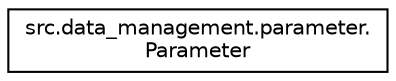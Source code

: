 digraph "Graphical Class Hierarchy"
{
 // LATEX_PDF_SIZE
  edge [fontname="Helvetica",fontsize="10",labelfontname="Helvetica",labelfontsize="10"];
  node [fontname="Helvetica",fontsize="10",shape=record];
  rankdir="LR";
  Node0 [label="src.data_management.parameter.\lParameter",height=0.2,width=0.4,color="black", fillcolor="white", style="filled",URL="$classsrc_1_1data__management_1_1parameter_1_1Parameter.html",tooltip=" "];
}
